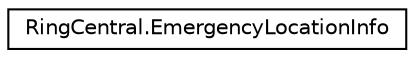 digraph "Graphical Class Hierarchy"
{
 // LATEX_PDF_SIZE
  edge [fontname="Helvetica",fontsize="10",labelfontname="Helvetica",labelfontsize="10"];
  node [fontname="Helvetica",fontsize="10",shape=record];
  rankdir="LR";
  Node0 [label="RingCentral.EmergencyLocationInfo",height=0.2,width=0.4,color="black", fillcolor="white", style="filled",URL="$classRingCentral_1_1EmergencyLocationInfo.html",tooltip="Emergency response location information"];
}
